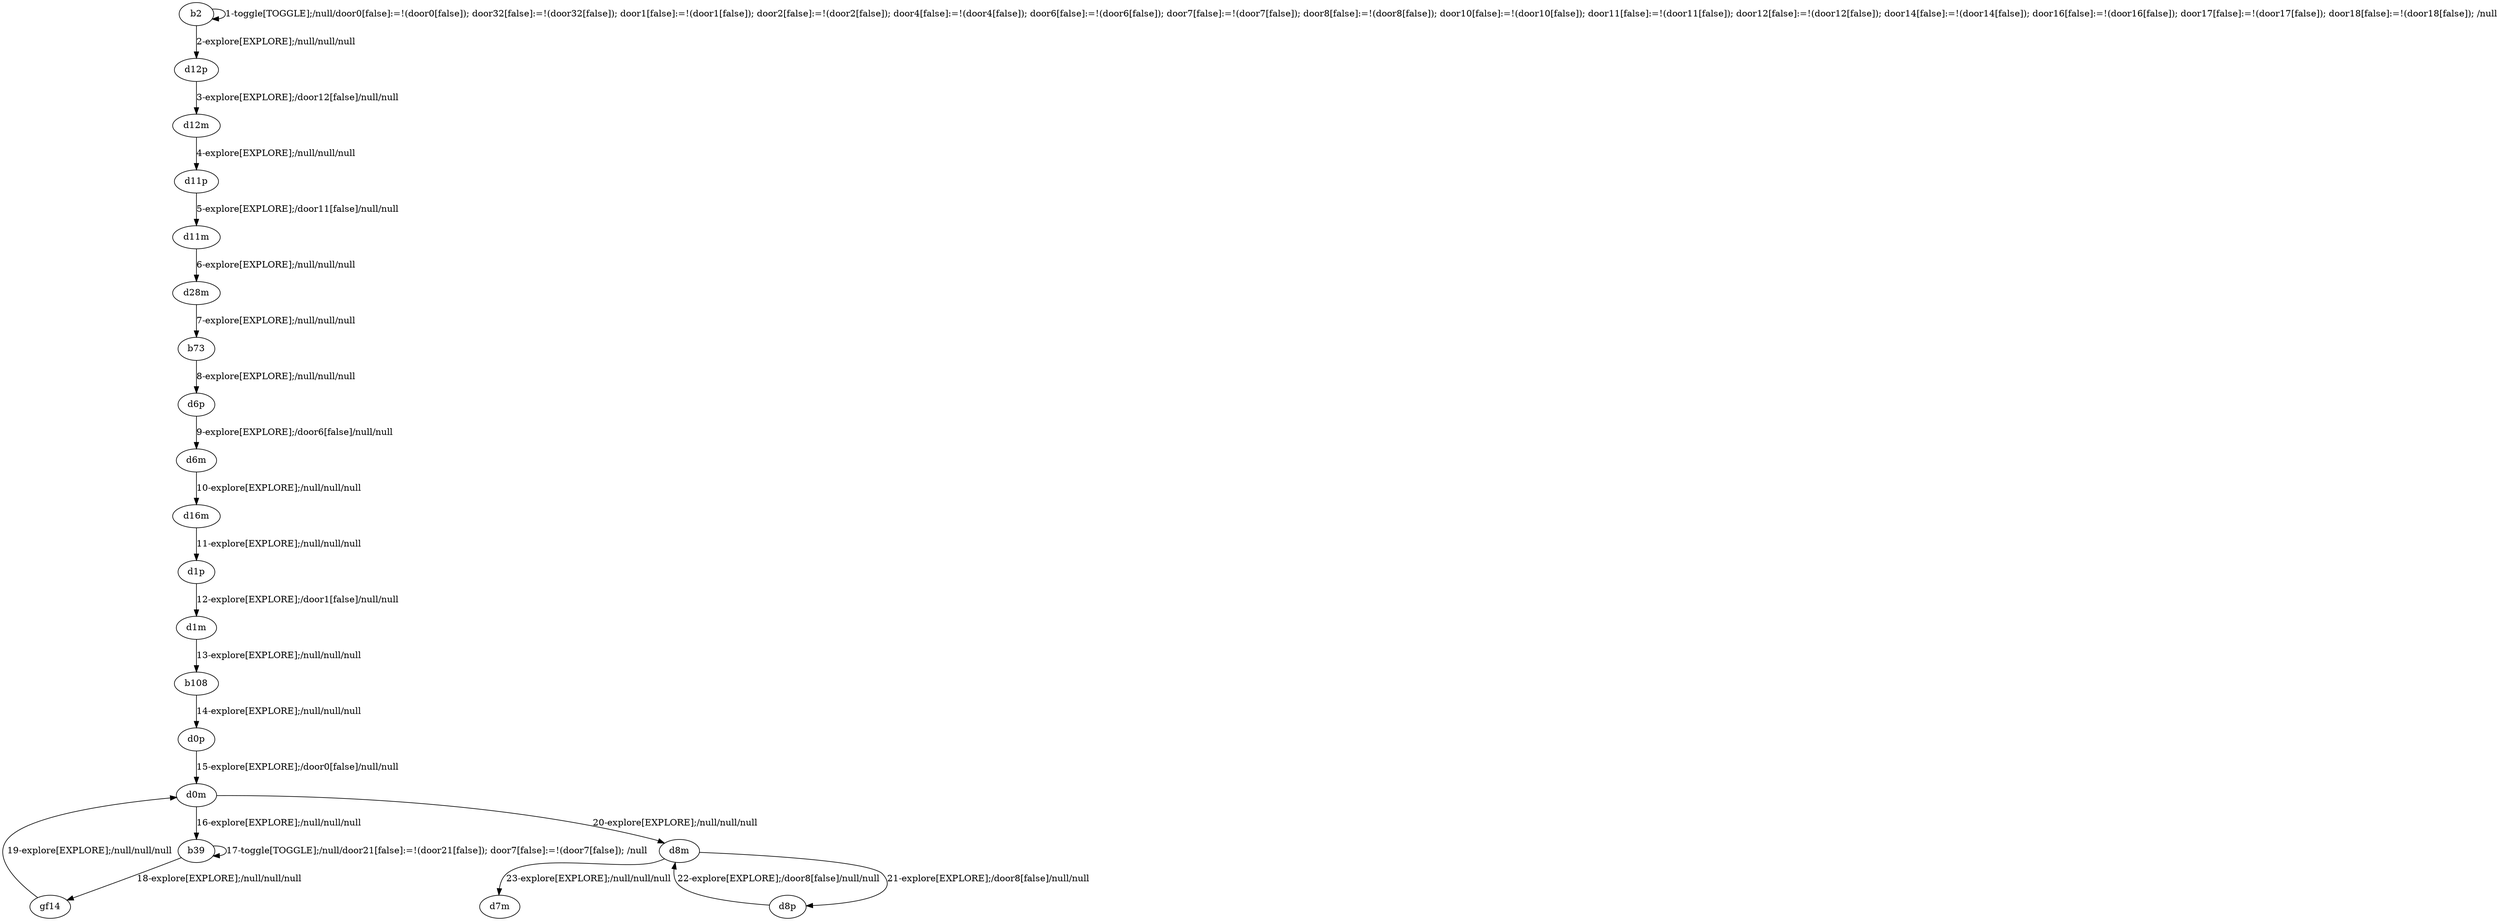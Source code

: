 # Total number of goals covered by this test: 8
# d8m --> d8p
# d8p --> d8m
# b39 --> b39
# d0m --> b39
# d0m --> d8m
# b39 --> gf14
# gf14 --> d0m
# d8m --> d7m

digraph g {
"b2" -> "b2" [label = "1-toggle[TOGGLE];/null/door0[false]:=!(door0[false]); door32[false]:=!(door32[false]); door1[false]:=!(door1[false]); door2[false]:=!(door2[false]); door4[false]:=!(door4[false]); door6[false]:=!(door6[false]); door7[false]:=!(door7[false]); door8[false]:=!(door8[false]); door10[false]:=!(door10[false]); door11[false]:=!(door11[false]); door12[false]:=!(door12[false]); door14[false]:=!(door14[false]); door16[false]:=!(door16[false]); door17[false]:=!(door17[false]); door18[false]:=!(door18[false]); /null"];
"b2" -> "d12p" [label = "2-explore[EXPLORE];/null/null/null"];
"d12p" -> "d12m" [label = "3-explore[EXPLORE];/door12[false]/null/null"];
"d12m" -> "d11p" [label = "4-explore[EXPLORE];/null/null/null"];
"d11p" -> "d11m" [label = "5-explore[EXPLORE];/door11[false]/null/null"];
"d11m" -> "d28m" [label = "6-explore[EXPLORE];/null/null/null"];
"d28m" -> "b73" [label = "7-explore[EXPLORE];/null/null/null"];
"b73" -> "d6p" [label = "8-explore[EXPLORE];/null/null/null"];
"d6p" -> "d6m" [label = "9-explore[EXPLORE];/door6[false]/null/null"];
"d6m" -> "d16m" [label = "10-explore[EXPLORE];/null/null/null"];
"d16m" -> "d1p" [label = "11-explore[EXPLORE];/null/null/null"];
"d1p" -> "d1m" [label = "12-explore[EXPLORE];/door1[false]/null/null"];
"d1m" -> "b108" [label = "13-explore[EXPLORE];/null/null/null"];
"b108" -> "d0p" [label = "14-explore[EXPLORE];/null/null/null"];
"d0p" -> "d0m" [label = "15-explore[EXPLORE];/door0[false]/null/null"];
"d0m" -> "b39" [label = "16-explore[EXPLORE];/null/null/null"];
"b39" -> "b39" [label = "17-toggle[TOGGLE];/null/door21[false]:=!(door21[false]); door7[false]:=!(door7[false]); /null"];
"b39" -> "gf14" [label = "18-explore[EXPLORE];/null/null/null"];
"gf14" -> "d0m" [label = "19-explore[EXPLORE];/null/null/null"];
"d0m" -> "d8m" [label = "20-explore[EXPLORE];/null/null/null"];
"d8m" -> "d8p" [label = "21-explore[EXPLORE];/door8[false]/null/null"];
"d8p" -> "d8m" [label = "22-explore[EXPLORE];/door8[false]/null/null"];
"d8m" -> "d7m" [label = "23-explore[EXPLORE];/null/null/null"];
}